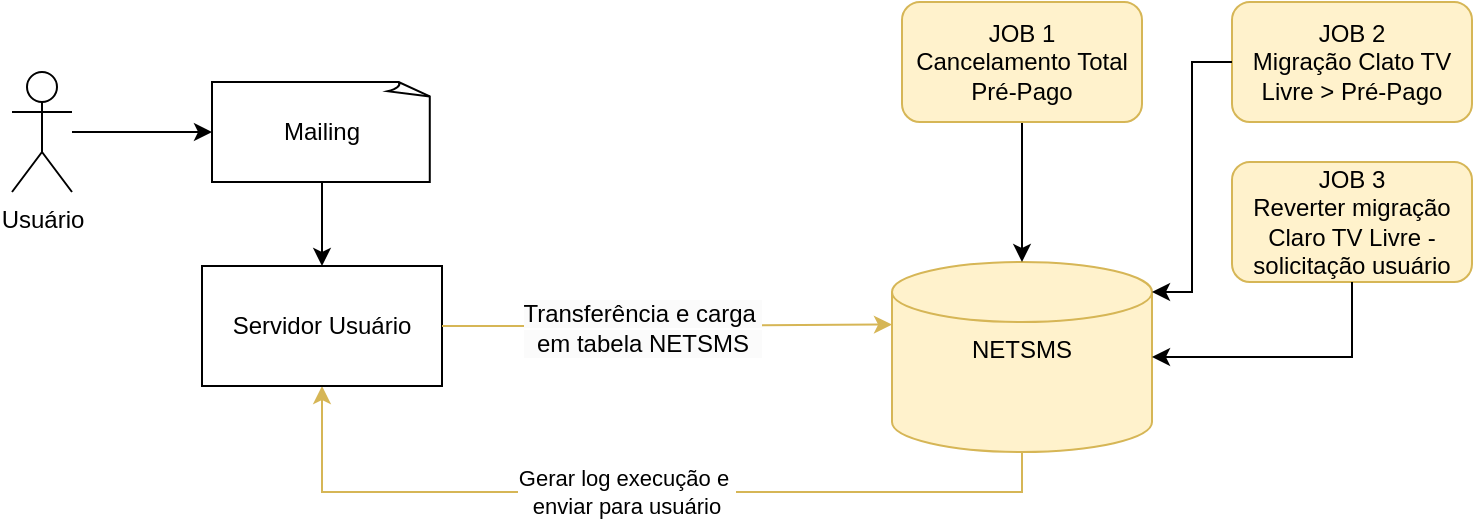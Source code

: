 <mxfile version="24.7.16">
  <diagram name="Página-1" id="rjPieZ_IxbNT4D98FoMU">
    <mxGraphModel dx="1050" dy="530" grid="1" gridSize="10" guides="1" tooltips="1" connect="1" arrows="1" fold="1" page="1" pageScale="1" pageWidth="827" pageHeight="1169" math="0" shadow="0">
      <root>
        <mxCell id="0" />
        <mxCell id="1" parent="0" />
        <mxCell id="srJE6BBBpUUcVX_teQgC-23" style="edgeStyle=orthogonalEdgeStyle;rounded=0;hachureGap=4;orthogonalLoop=1;jettySize=auto;html=1;entryX=0.5;entryY=1;entryDx=0;entryDy=0;fontFamily=Architects Daughter;fontSource=https%3A%2F%2Ffonts.googleapis.com%2Fcss%3Ffamily%3DArchitects%2BDaughter;exitX=0.5;exitY=1;exitDx=0;exitDy=0;exitPerimeter=0;fillColor=#fff2cc;strokeColor=#d6b656;" parent="1" source="srJE6BBBpUUcVX_teQgC-1" target="srJE6BBBpUUcVX_teQgC-3" edge="1">
          <mxGeometry relative="1" as="geometry" />
        </mxCell>
        <mxCell id="srJE6BBBpUUcVX_teQgC-24" value="Gerar log execução e&amp;nbsp;&lt;div&gt;enviar para usuário&lt;/div&gt;" style="edgeLabel;html=1;align=center;verticalAlign=middle;resizable=0;points=[];sketch=1;hachureGap=4;jiggle=2;curveFitting=1;fontFamily=Helvetica;" parent="srJE6BBBpUUcVX_teQgC-23" vertex="1" connectable="0">
          <mxGeometry x="0.032" relative="1" as="geometry">
            <mxPoint as="offset" />
          </mxGeometry>
        </mxCell>
        <mxCell id="srJE6BBBpUUcVX_teQgC-1" value="NETSMS" style="shape=cylinder3;whiteSpace=wrap;html=1;boundedLbl=1;backgroundOutline=1;size=15;hachureGap=4;fontFamily=Helvetica;verticalAlign=top;fillColor=#fff2cc;strokeColor=#d6b656;" parent="1" vertex="1">
          <mxGeometry x="470" y="160" width="130" height="95" as="geometry" />
        </mxCell>
        <mxCell id="srJE6BBBpUUcVX_teQgC-3" value="Servidor Usuário" style="rounded=0;whiteSpace=wrap;html=1;hachureGap=4;fontFamily=Helvetica;" parent="1" vertex="1">
          <mxGeometry x="125" y="162" width="120" height="60" as="geometry" />
        </mxCell>
        <mxCell id="srJE6BBBpUUcVX_teQgC-4" value="Usuário" style="shape=umlActor;verticalLabelPosition=bottom;verticalAlign=top;html=1;outlineConnect=0;hachureGap=4;fontFamily=Helvetica;" parent="1" vertex="1">
          <mxGeometry x="30" y="65" width="30" height="60" as="geometry" />
        </mxCell>
        <mxCell id="srJE6BBBpUUcVX_teQgC-5" value="Mailing" style="whiteSpace=wrap;html=1;shape=mxgraph.basic.document;hachureGap=4;fontFamily=Helvetica;" parent="1" vertex="1">
          <mxGeometry x="130" y="70" width="110" height="50" as="geometry" />
        </mxCell>
        <mxCell id="srJE6BBBpUUcVX_teQgC-6" value="" style="edgeStyle=orthogonalEdgeStyle;rounded=0;hachureGap=4;orthogonalLoop=1;jettySize=auto;entryX=0;entryY=0.5;entryDx=0;entryDy=0;entryPerimeter=0;fontFamily=Architects Daughter;fontSource=https%3A%2F%2Ffonts.googleapis.com%2Fcss%3Ffamily%3DArchitects%2BDaughter;html=1;" parent="1" source="srJE6BBBpUUcVX_teQgC-4" target="srJE6BBBpUUcVX_teQgC-5" edge="1">
          <mxGeometry relative="1" as="geometry" />
        </mxCell>
        <mxCell id="srJE6BBBpUUcVX_teQgC-10" style="edgeStyle=orthogonalEdgeStyle;rounded=0;hachureGap=4;orthogonalLoop=1;jettySize=auto;html=1;entryX=0.5;entryY=0;entryDx=0;entryDy=0;fontFamily=Architects Daughter;fontSource=https%3A%2F%2Ffonts.googleapis.com%2Fcss%3Ffamily%3DArchitects%2BDaughter;" parent="1" source="srJE6BBBpUUcVX_teQgC-5" target="srJE6BBBpUUcVX_teQgC-3" edge="1">
          <mxGeometry relative="1" as="geometry" />
        </mxCell>
        <mxCell id="srJE6BBBpUUcVX_teQgC-14" style="edgeStyle=orthogonalEdgeStyle;rounded=0;hachureGap=4;orthogonalLoop=1;jettySize=auto;html=1;fontFamily=Architects Daughter;fontSource=https%3A%2F%2Ffonts.googleapis.com%2Fcss%3Ffamily%3DArchitects%2BDaughter;" parent="1" source="srJE6BBBpUUcVX_teQgC-13" target="srJE6BBBpUUcVX_teQgC-1" edge="1">
          <mxGeometry relative="1" as="geometry" />
        </mxCell>
        <mxCell id="srJE6BBBpUUcVX_teQgC-13" value="JOB 1&lt;div&gt;Cancelamento Total Pré-Pago&lt;/div&gt;" style="rounded=1;whiteSpace=wrap;html=1;hachureGap=4;fontFamily=Helvetica;fillColor=#fff2cc;strokeColor=#d6b656;" parent="1" vertex="1">
          <mxGeometry x="475" y="30" width="120" height="60" as="geometry" />
        </mxCell>
        <mxCell id="srJE6BBBpUUcVX_teQgC-15" value="JOB 2&lt;div&gt;Migração Clato TV Livre &amp;gt; Pré-Pago&lt;/div&gt;" style="rounded=1;whiteSpace=wrap;html=1;hachureGap=4;fontFamily=Helvetica;fillColor=#fff2cc;strokeColor=#d6b656;" parent="1" vertex="1">
          <mxGeometry x="640" y="30" width="120" height="60" as="geometry" />
        </mxCell>
        <mxCell id="srJE6BBBpUUcVX_teQgC-16" style="edgeStyle=orthogonalEdgeStyle;rounded=0;hachureGap=4;orthogonalLoop=1;jettySize=auto;html=1;entryX=1;entryY=0;entryDx=0;entryDy=15;entryPerimeter=0;fontFamily=Architects Daughter;fontSource=https%3A%2F%2Ffonts.googleapis.com%2Fcss%3Ffamily%3DArchitects%2BDaughter;" parent="1" source="srJE6BBBpUUcVX_teQgC-15" target="srJE6BBBpUUcVX_teQgC-1" edge="1">
          <mxGeometry relative="1" as="geometry" />
        </mxCell>
        <mxCell id="srJE6BBBpUUcVX_teQgC-17" style="edgeStyle=orthogonalEdgeStyle;rounded=0;hachureGap=4;orthogonalLoop=1;jettySize=auto;html=1;entryX=0;entryY=0;entryDx=0;entryDy=31.25;entryPerimeter=0;fontFamily=Architects Daughter;fontSource=https%3A%2F%2Ffonts.googleapis.com%2Fcss%3Ffamily%3DArchitects%2BDaughter;fillColor=#fff2cc;strokeColor=#d6b656;" parent="1" source="srJE6BBBpUUcVX_teQgC-3" target="srJE6BBBpUUcVX_teQgC-1" edge="1">
          <mxGeometry relative="1" as="geometry" />
        </mxCell>
        <mxCell id="srJE6BBBpUUcVX_teQgC-20" value="&lt;span style=&quot;font-family: Helvetica; font-size: 12px; background-color: rgb(251, 251, 251);&quot;&gt;Transferência e carga&amp;nbsp;&lt;/span&gt;&lt;div style=&quot;font-family: Helvetica; font-size: 12px; background-color: rgb(251, 251, 251);&quot;&gt;em tabela NETSMS&lt;/div&gt;" style="edgeLabel;html=1;align=center;verticalAlign=middle;resizable=0;points=[];sketch=1;hachureGap=4;jiggle=2;curveFitting=1;fontFamily=Architects Daughter;fontSource=https%3A%2F%2Ffonts.googleapis.com%2Fcss%3Ffamily%3DArchitects%2BDaughter;" parent="srJE6BBBpUUcVX_teQgC-17" vertex="1" connectable="0">
          <mxGeometry x="-0.119" y="-1" relative="1" as="geometry">
            <mxPoint as="offset" />
          </mxGeometry>
        </mxCell>
        <mxCell id="srJE6BBBpUUcVX_teQgC-21" value="JOB 3&lt;div&gt;Reverter migração Claro TV Livre -solicitação usuário&lt;/div&gt;" style="rounded=1;whiteSpace=wrap;html=1;hachureGap=4;fontFamily=Helvetica;fillColor=#fff2cc;strokeColor=#d6b656;" parent="1" vertex="1">
          <mxGeometry x="640" y="110" width="120" height="60" as="geometry" />
        </mxCell>
        <mxCell id="srJE6BBBpUUcVX_teQgC-22" style="edgeStyle=orthogonalEdgeStyle;rounded=0;hachureGap=4;orthogonalLoop=1;jettySize=auto;html=1;entryX=1;entryY=0.5;entryDx=0;entryDy=0;entryPerimeter=0;fontFamily=Architects Daughter;fontSource=https%3A%2F%2Ffonts.googleapis.com%2Fcss%3Ffamily%3DArchitects%2BDaughter;exitX=0.5;exitY=1;exitDx=0;exitDy=0;" parent="1" source="srJE6BBBpUUcVX_teQgC-21" target="srJE6BBBpUUcVX_teQgC-1" edge="1">
          <mxGeometry relative="1" as="geometry" />
        </mxCell>
      </root>
    </mxGraphModel>
  </diagram>
</mxfile>
